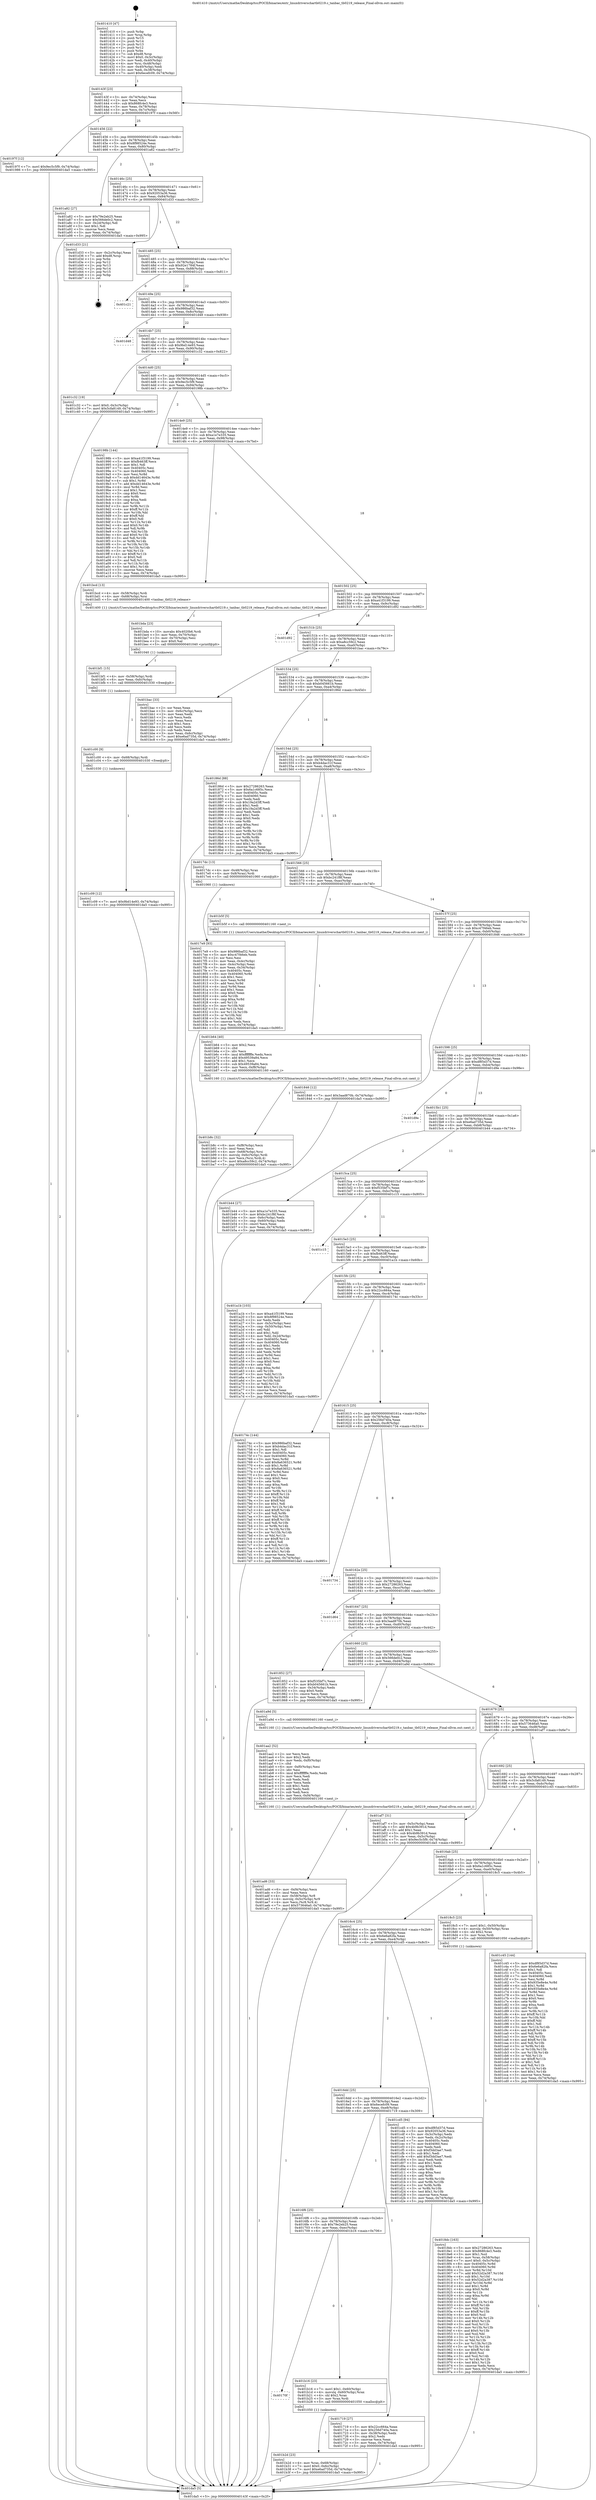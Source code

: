 digraph "0x401410" {
  label = "0x401410 (/mnt/c/Users/mathe/Desktop/tcc/POCII/binaries/extr_linuxdriverschartb0219.c_tanbac_tb0219_release_Final-ollvm.out::main(0))"
  labelloc = "t"
  node[shape=record]

  Entry [label="",width=0.3,height=0.3,shape=circle,fillcolor=black,style=filled]
  "0x40143f" [label="{
     0x40143f [23]\l
     | [instrs]\l
     &nbsp;&nbsp;0x40143f \<+3\>: mov -0x74(%rbp),%eax\l
     &nbsp;&nbsp;0x401442 \<+2\>: mov %eax,%ecx\l
     &nbsp;&nbsp;0x401444 \<+6\>: sub $0x868fc4e3,%ecx\l
     &nbsp;&nbsp;0x40144a \<+3\>: mov %eax,-0x78(%rbp)\l
     &nbsp;&nbsp;0x40144d \<+3\>: mov %ecx,-0x7c(%rbp)\l
     &nbsp;&nbsp;0x401450 \<+6\>: je 000000000040197f \<main+0x56f\>\l
  }"]
  "0x40197f" [label="{
     0x40197f [12]\l
     | [instrs]\l
     &nbsp;&nbsp;0x40197f \<+7\>: movl $0x9ec5c5f9,-0x74(%rbp)\l
     &nbsp;&nbsp;0x401986 \<+5\>: jmp 0000000000401da5 \<main+0x995\>\l
  }"]
  "0x401456" [label="{
     0x401456 [22]\l
     | [instrs]\l
     &nbsp;&nbsp;0x401456 \<+5\>: jmp 000000000040145b \<main+0x4b\>\l
     &nbsp;&nbsp;0x40145b \<+3\>: mov -0x78(%rbp),%eax\l
     &nbsp;&nbsp;0x40145e \<+5\>: sub $0x8f98524e,%eax\l
     &nbsp;&nbsp;0x401463 \<+3\>: mov %eax,-0x80(%rbp)\l
     &nbsp;&nbsp;0x401466 \<+6\>: je 0000000000401a82 \<main+0x672\>\l
  }"]
  Exit [label="",width=0.3,height=0.3,shape=circle,fillcolor=black,style=filled,peripheries=2]
  "0x401a82" [label="{
     0x401a82 [27]\l
     | [instrs]\l
     &nbsp;&nbsp;0x401a82 \<+5\>: mov $0x79e2eb25,%eax\l
     &nbsp;&nbsp;0x401a87 \<+5\>: mov $0x566de0c2,%ecx\l
     &nbsp;&nbsp;0x401a8c \<+3\>: mov -0x2d(%rbp),%dl\l
     &nbsp;&nbsp;0x401a8f \<+3\>: test $0x1,%dl\l
     &nbsp;&nbsp;0x401a92 \<+3\>: cmovne %ecx,%eax\l
     &nbsp;&nbsp;0x401a95 \<+3\>: mov %eax,-0x74(%rbp)\l
     &nbsp;&nbsp;0x401a98 \<+5\>: jmp 0000000000401da5 \<main+0x995\>\l
  }"]
  "0x40146c" [label="{
     0x40146c [25]\l
     | [instrs]\l
     &nbsp;&nbsp;0x40146c \<+5\>: jmp 0000000000401471 \<main+0x61\>\l
     &nbsp;&nbsp;0x401471 \<+3\>: mov -0x78(%rbp),%eax\l
     &nbsp;&nbsp;0x401474 \<+5\>: sub $0x92053a36,%eax\l
     &nbsp;&nbsp;0x401479 \<+6\>: mov %eax,-0x84(%rbp)\l
     &nbsp;&nbsp;0x40147f \<+6\>: je 0000000000401d33 \<main+0x923\>\l
  }"]
  "0x401c09" [label="{
     0x401c09 [12]\l
     | [instrs]\l
     &nbsp;&nbsp;0x401c09 \<+7\>: movl $0x9bd14e93,-0x74(%rbp)\l
     &nbsp;&nbsp;0x401c10 \<+5\>: jmp 0000000000401da5 \<main+0x995\>\l
  }"]
  "0x401d33" [label="{
     0x401d33 [21]\l
     | [instrs]\l
     &nbsp;&nbsp;0x401d33 \<+3\>: mov -0x2c(%rbp),%eax\l
     &nbsp;&nbsp;0x401d36 \<+7\>: add $0xd8,%rsp\l
     &nbsp;&nbsp;0x401d3d \<+1\>: pop %rbx\l
     &nbsp;&nbsp;0x401d3e \<+2\>: pop %r12\l
     &nbsp;&nbsp;0x401d40 \<+2\>: pop %r13\l
     &nbsp;&nbsp;0x401d42 \<+2\>: pop %r14\l
     &nbsp;&nbsp;0x401d44 \<+2\>: pop %r15\l
     &nbsp;&nbsp;0x401d46 \<+1\>: pop %rbp\l
     &nbsp;&nbsp;0x401d47 \<+1\>: ret\l
  }"]
  "0x401485" [label="{
     0x401485 [25]\l
     | [instrs]\l
     &nbsp;&nbsp;0x401485 \<+5\>: jmp 000000000040148a \<main+0x7a\>\l
     &nbsp;&nbsp;0x40148a \<+3\>: mov -0x78(%rbp),%eax\l
     &nbsp;&nbsp;0x40148d \<+5\>: sub $0x92e1784f,%eax\l
     &nbsp;&nbsp;0x401492 \<+6\>: mov %eax,-0x88(%rbp)\l
     &nbsp;&nbsp;0x401498 \<+6\>: je 0000000000401c21 \<main+0x811\>\l
  }"]
  "0x401c00" [label="{
     0x401c00 [9]\l
     | [instrs]\l
     &nbsp;&nbsp;0x401c00 \<+4\>: mov -0x68(%rbp),%rdi\l
     &nbsp;&nbsp;0x401c04 \<+5\>: call 0000000000401030 \<free@plt\>\l
     | [calls]\l
     &nbsp;&nbsp;0x401030 \{1\} (unknown)\l
  }"]
  "0x401c21" [label="{
     0x401c21\l
  }", style=dashed]
  "0x40149e" [label="{
     0x40149e [25]\l
     | [instrs]\l
     &nbsp;&nbsp;0x40149e \<+5\>: jmp 00000000004014a3 \<main+0x93\>\l
     &nbsp;&nbsp;0x4014a3 \<+3\>: mov -0x78(%rbp),%eax\l
     &nbsp;&nbsp;0x4014a6 \<+5\>: sub $0x986baf32,%eax\l
     &nbsp;&nbsp;0x4014ab \<+6\>: mov %eax,-0x8c(%rbp)\l
     &nbsp;&nbsp;0x4014b1 \<+6\>: je 0000000000401d48 \<main+0x938\>\l
  }"]
  "0x401bf1" [label="{
     0x401bf1 [15]\l
     | [instrs]\l
     &nbsp;&nbsp;0x401bf1 \<+4\>: mov -0x58(%rbp),%rdi\l
     &nbsp;&nbsp;0x401bf5 \<+6\>: mov %eax,-0xfc(%rbp)\l
     &nbsp;&nbsp;0x401bfb \<+5\>: call 0000000000401030 \<free@plt\>\l
     | [calls]\l
     &nbsp;&nbsp;0x401030 \{1\} (unknown)\l
  }"]
  "0x401d48" [label="{
     0x401d48\l
  }", style=dashed]
  "0x4014b7" [label="{
     0x4014b7 [25]\l
     | [instrs]\l
     &nbsp;&nbsp;0x4014b7 \<+5\>: jmp 00000000004014bc \<main+0xac\>\l
     &nbsp;&nbsp;0x4014bc \<+3\>: mov -0x78(%rbp),%eax\l
     &nbsp;&nbsp;0x4014bf \<+5\>: sub $0x9bd14e93,%eax\l
     &nbsp;&nbsp;0x4014c4 \<+6\>: mov %eax,-0x90(%rbp)\l
     &nbsp;&nbsp;0x4014ca \<+6\>: je 0000000000401c32 \<main+0x822\>\l
  }"]
  "0x401bda" [label="{
     0x401bda [23]\l
     | [instrs]\l
     &nbsp;&nbsp;0x401bda \<+10\>: movabs $0x4020b6,%rdi\l
     &nbsp;&nbsp;0x401be4 \<+3\>: mov %eax,-0x70(%rbp)\l
     &nbsp;&nbsp;0x401be7 \<+3\>: mov -0x70(%rbp),%esi\l
     &nbsp;&nbsp;0x401bea \<+2\>: mov $0x0,%al\l
     &nbsp;&nbsp;0x401bec \<+5\>: call 0000000000401040 \<printf@plt\>\l
     | [calls]\l
     &nbsp;&nbsp;0x401040 \{1\} (unknown)\l
  }"]
  "0x401c32" [label="{
     0x401c32 [19]\l
     | [instrs]\l
     &nbsp;&nbsp;0x401c32 \<+7\>: movl $0x0,-0x3c(%rbp)\l
     &nbsp;&nbsp;0x401c39 \<+7\>: movl $0x5cfa8149,-0x74(%rbp)\l
     &nbsp;&nbsp;0x401c40 \<+5\>: jmp 0000000000401da5 \<main+0x995\>\l
  }"]
  "0x4014d0" [label="{
     0x4014d0 [25]\l
     | [instrs]\l
     &nbsp;&nbsp;0x4014d0 \<+5\>: jmp 00000000004014d5 \<main+0xc5\>\l
     &nbsp;&nbsp;0x4014d5 \<+3\>: mov -0x78(%rbp),%eax\l
     &nbsp;&nbsp;0x4014d8 \<+5\>: sub $0x9ec5c5f9,%eax\l
     &nbsp;&nbsp;0x4014dd \<+6\>: mov %eax,-0x94(%rbp)\l
     &nbsp;&nbsp;0x4014e3 \<+6\>: je 000000000040198b \<main+0x57b\>\l
  }"]
  "0x401b8c" [label="{
     0x401b8c [32]\l
     | [instrs]\l
     &nbsp;&nbsp;0x401b8c \<+6\>: mov -0xf8(%rbp),%ecx\l
     &nbsp;&nbsp;0x401b92 \<+3\>: imul %eax,%ecx\l
     &nbsp;&nbsp;0x401b95 \<+4\>: mov -0x68(%rbp),%rsi\l
     &nbsp;&nbsp;0x401b99 \<+4\>: movslq -0x6c(%rbp),%rdi\l
     &nbsp;&nbsp;0x401b9d \<+3\>: mov %ecx,(%rsi,%rdi,4)\l
     &nbsp;&nbsp;0x401ba0 \<+7\>: movl $0xa8cc59c2,-0x74(%rbp)\l
     &nbsp;&nbsp;0x401ba7 \<+5\>: jmp 0000000000401da5 \<main+0x995\>\l
  }"]
  "0x40198b" [label="{
     0x40198b [144]\l
     | [instrs]\l
     &nbsp;&nbsp;0x40198b \<+5\>: mov $0xa41f3199,%eax\l
     &nbsp;&nbsp;0x401990 \<+5\>: mov $0xfb463ff,%ecx\l
     &nbsp;&nbsp;0x401995 \<+2\>: mov $0x1,%dl\l
     &nbsp;&nbsp;0x401997 \<+7\>: mov 0x40405c,%esi\l
     &nbsp;&nbsp;0x40199e \<+7\>: mov 0x404060,%edi\l
     &nbsp;&nbsp;0x4019a5 \<+3\>: mov %esi,%r8d\l
     &nbsp;&nbsp;0x4019a8 \<+7\>: sub $0xdd14643e,%r8d\l
     &nbsp;&nbsp;0x4019af \<+4\>: sub $0x1,%r8d\l
     &nbsp;&nbsp;0x4019b3 \<+7\>: add $0xdd14643e,%r8d\l
     &nbsp;&nbsp;0x4019ba \<+4\>: imul %r8d,%esi\l
     &nbsp;&nbsp;0x4019be \<+3\>: and $0x1,%esi\l
     &nbsp;&nbsp;0x4019c1 \<+3\>: cmp $0x0,%esi\l
     &nbsp;&nbsp;0x4019c4 \<+4\>: sete %r9b\l
     &nbsp;&nbsp;0x4019c8 \<+3\>: cmp $0xa,%edi\l
     &nbsp;&nbsp;0x4019cb \<+4\>: setl %r10b\l
     &nbsp;&nbsp;0x4019cf \<+3\>: mov %r9b,%r11b\l
     &nbsp;&nbsp;0x4019d2 \<+4\>: xor $0xff,%r11b\l
     &nbsp;&nbsp;0x4019d6 \<+3\>: mov %r10b,%bl\l
     &nbsp;&nbsp;0x4019d9 \<+3\>: xor $0xff,%bl\l
     &nbsp;&nbsp;0x4019dc \<+3\>: xor $0x0,%dl\l
     &nbsp;&nbsp;0x4019df \<+3\>: mov %r11b,%r14b\l
     &nbsp;&nbsp;0x4019e2 \<+4\>: and $0x0,%r14b\l
     &nbsp;&nbsp;0x4019e6 \<+3\>: and %dl,%r9b\l
     &nbsp;&nbsp;0x4019e9 \<+3\>: mov %bl,%r15b\l
     &nbsp;&nbsp;0x4019ec \<+4\>: and $0x0,%r15b\l
     &nbsp;&nbsp;0x4019f0 \<+3\>: and %dl,%r10b\l
     &nbsp;&nbsp;0x4019f3 \<+3\>: or %r9b,%r14b\l
     &nbsp;&nbsp;0x4019f6 \<+3\>: or %r10b,%r15b\l
     &nbsp;&nbsp;0x4019f9 \<+3\>: xor %r15b,%r14b\l
     &nbsp;&nbsp;0x4019fc \<+3\>: or %bl,%r11b\l
     &nbsp;&nbsp;0x4019ff \<+4\>: xor $0xff,%r11b\l
     &nbsp;&nbsp;0x401a03 \<+3\>: or $0x0,%dl\l
     &nbsp;&nbsp;0x401a06 \<+3\>: and %dl,%r11b\l
     &nbsp;&nbsp;0x401a09 \<+3\>: or %r11b,%r14b\l
     &nbsp;&nbsp;0x401a0c \<+4\>: test $0x1,%r14b\l
     &nbsp;&nbsp;0x401a10 \<+3\>: cmovne %ecx,%eax\l
     &nbsp;&nbsp;0x401a13 \<+3\>: mov %eax,-0x74(%rbp)\l
     &nbsp;&nbsp;0x401a16 \<+5\>: jmp 0000000000401da5 \<main+0x995\>\l
  }"]
  "0x4014e9" [label="{
     0x4014e9 [25]\l
     | [instrs]\l
     &nbsp;&nbsp;0x4014e9 \<+5\>: jmp 00000000004014ee \<main+0xde\>\l
     &nbsp;&nbsp;0x4014ee \<+3\>: mov -0x78(%rbp),%eax\l
     &nbsp;&nbsp;0x4014f1 \<+5\>: sub $0xa1e7e335,%eax\l
     &nbsp;&nbsp;0x4014f6 \<+6\>: mov %eax,-0x98(%rbp)\l
     &nbsp;&nbsp;0x4014fc \<+6\>: je 0000000000401bcd \<main+0x7bd\>\l
  }"]
  "0x401b64" [label="{
     0x401b64 [40]\l
     | [instrs]\l
     &nbsp;&nbsp;0x401b64 \<+5\>: mov $0x2,%ecx\l
     &nbsp;&nbsp;0x401b69 \<+1\>: cltd\l
     &nbsp;&nbsp;0x401b6a \<+2\>: idiv %ecx\l
     &nbsp;&nbsp;0x401b6c \<+6\>: imul $0xfffffffe,%edx,%ecx\l
     &nbsp;&nbsp;0x401b72 \<+6\>: add $0x49539a84,%ecx\l
     &nbsp;&nbsp;0x401b78 \<+3\>: add $0x1,%ecx\l
     &nbsp;&nbsp;0x401b7b \<+6\>: sub $0x49539a84,%ecx\l
     &nbsp;&nbsp;0x401b81 \<+6\>: mov %ecx,-0xf8(%rbp)\l
     &nbsp;&nbsp;0x401b87 \<+5\>: call 0000000000401160 \<next_i\>\l
     | [calls]\l
     &nbsp;&nbsp;0x401160 \{1\} (/mnt/c/Users/mathe/Desktop/tcc/POCII/binaries/extr_linuxdriverschartb0219.c_tanbac_tb0219_release_Final-ollvm.out::next_i)\l
  }"]
  "0x401bcd" [label="{
     0x401bcd [13]\l
     | [instrs]\l
     &nbsp;&nbsp;0x401bcd \<+4\>: mov -0x58(%rbp),%rdi\l
     &nbsp;&nbsp;0x401bd1 \<+4\>: mov -0x68(%rbp),%rsi\l
     &nbsp;&nbsp;0x401bd5 \<+5\>: call 0000000000401400 \<tanbac_tb0219_release\>\l
     | [calls]\l
     &nbsp;&nbsp;0x401400 \{1\} (/mnt/c/Users/mathe/Desktop/tcc/POCII/binaries/extr_linuxdriverschartb0219.c_tanbac_tb0219_release_Final-ollvm.out::tanbac_tb0219_release)\l
  }"]
  "0x401502" [label="{
     0x401502 [25]\l
     | [instrs]\l
     &nbsp;&nbsp;0x401502 \<+5\>: jmp 0000000000401507 \<main+0xf7\>\l
     &nbsp;&nbsp;0x401507 \<+3\>: mov -0x78(%rbp),%eax\l
     &nbsp;&nbsp;0x40150a \<+5\>: sub $0xa41f3199,%eax\l
     &nbsp;&nbsp;0x40150f \<+6\>: mov %eax,-0x9c(%rbp)\l
     &nbsp;&nbsp;0x401515 \<+6\>: je 0000000000401d92 \<main+0x982\>\l
  }"]
  "0x401b2d" [label="{
     0x401b2d [23]\l
     | [instrs]\l
     &nbsp;&nbsp;0x401b2d \<+4\>: mov %rax,-0x68(%rbp)\l
     &nbsp;&nbsp;0x401b31 \<+7\>: movl $0x0,-0x6c(%rbp)\l
     &nbsp;&nbsp;0x401b38 \<+7\>: movl $0xe6ad735d,-0x74(%rbp)\l
     &nbsp;&nbsp;0x401b3f \<+5\>: jmp 0000000000401da5 \<main+0x995\>\l
  }"]
  "0x401d92" [label="{
     0x401d92\l
  }", style=dashed]
  "0x40151b" [label="{
     0x40151b [25]\l
     | [instrs]\l
     &nbsp;&nbsp;0x40151b \<+5\>: jmp 0000000000401520 \<main+0x110\>\l
     &nbsp;&nbsp;0x401520 \<+3\>: mov -0x78(%rbp),%eax\l
     &nbsp;&nbsp;0x401523 \<+5\>: sub $0xa8cc59c2,%eax\l
     &nbsp;&nbsp;0x401528 \<+6\>: mov %eax,-0xa0(%rbp)\l
     &nbsp;&nbsp;0x40152e \<+6\>: je 0000000000401bac \<main+0x79c\>\l
  }"]
  "0x40170f" [label="{
     0x40170f\l
  }", style=dashed]
  "0x401bac" [label="{
     0x401bac [33]\l
     | [instrs]\l
     &nbsp;&nbsp;0x401bac \<+2\>: xor %eax,%eax\l
     &nbsp;&nbsp;0x401bae \<+3\>: mov -0x6c(%rbp),%ecx\l
     &nbsp;&nbsp;0x401bb1 \<+2\>: mov %eax,%edx\l
     &nbsp;&nbsp;0x401bb3 \<+2\>: sub %ecx,%edx\l
     &nbsp;&nbsp;0x401bb5 \<+2\>: mov %eax,%ecx\l
     &nbsp;&nbsp;0x401bb7 \<+3\>: sub $0x1,%ecx\l
     &nbsp;&nbsp;0x401bba \<+2\>: add %ecx,%edx\l
     &nbsp;&nbsp;0x401bbc \<+2\>: sub %edx,%eax\l
     &nbsp;&nbsp;0x401bbe \<+3\>: mov %eax,-0x6c(%rbp)\l
     &nbsp;&nbsp;0x401bc1 \<+7\>: movl $0xe6ad735d,-0x74(%rbp)\l
     &nbsp;&nbsp;0x401bc8 \<+5\>: jmp 0000000000401da5 \<main+0x995\>\l
  }"]
  "0x401534" [label="{
     0x401534 [25]\l
     | [instrs]\l
     &nbsp;&nbsp;0x401534 \<+5\>: jmp 0000000000401539 \<main+0x129\>\l
     &nbsp;&nbsp;0x401539 \<+3\>: mov -0x78(%rbp),%eax\l
     &nbsp;&nbsp;0x40153c \<+5\>: sub $0xb045661b,%eax\l
     &nbsp;&nbsp;0x401541 \<+6\>: mov %eax,-0xa4(%rbp)\l
     &nbsp;&nbsp;0x401547 \<+6\>: je 000000000040186d \<main+0x45d\>\l
  }"]
  "0x401b16" [label="{
     0x401b16 [23]\l
     | [instrs]\l
     &nbsp;&nbsp;0x401b16 \<+7\>: movl $0x1,-0x60(%rbp)\l
     &nbsp;&nbsp;0x401b1d \<+4\>: movslq -0x60(%rbp),%rax\l
     &nbsp;&nbsp;0x401b21 \<+4\>: shl $0x2,%rax\l
     &nbsp;&nbsp;0x401b25 \<+3\>: mov %rax,%rdi\l
     &nbsp;&nbsp;0x401b28 \<+5\>: call 0000000000401050 \<malloc@plt\>\l
     | [calls]\l
     &nbsp;&nbsp;0x401050 \{1\} (unknown)\l
  }"]
  "0x40186d" [label="{
     0x40186d [88]\l
     | [instrs]\l
     &nbsp;&nbsp;0x40186d \<+5\>: mov $0x27286263,%eax\l
     &nbsp;&nbsp;0x401872 \<+5\>: mov $0x6a1c685c,%ecx\l
     &nbsp;&nbsp;0x401877 \<+7\>: mov 0x40405c,%edx\l
     &nbsp;&nbsp;0x40187e \<+7\>: mov 0x404060,%esi\l
     &nbsp;&nbsp;0x401885 \<+2\>: mov %edx,%edi\l
     &nbsp;&nbsp;0x401887 \<+6\>: sub $0x19a2d3ff,%edi\l
     &nbsp;&nbsp;0x40188d \<+3\>: sub $0x1,%edi\l
     &nbsp;&nbsp;0x401890 \<+6\>: add $0x19a2d3ff,%edi\l
     &nbsp;&nbsp;0x401896 \<+3\>: imul %edi,%edx\l
     &nbsp;&nbsp;0x401899 \<+3\>: and $0x1,%edx\l
     &nbsp;&nbsp;0x40189c \<+3\>: cmp $0x0,%edx\l
     &nbsp;&nbsp;0x40189f \<+4\>: sete %r8b\l
     &nbsp;&nbsp;0x4018a3 \<+3\>: cmp $0xa,%esi\l
     &nbsp;&nbsp;0x4018a6 \<+4\>: setl %r9b\l
     &nbsp;&nbsp;0x4018aa \<+3\>: mov %r8b,%r10b\l
     &nbsp;&nbsp;0x4018ad \<+3\>: and %r9b,%r10b\l
     &nbsp;&nbsp;0x4018b0 \<+3\>: xor %r9b,%r8b\l
     &nbsp;&nbsp;0x4018b3 \<+3\>: or %r8b,%r10b\l
     &nbsp;&nbsp;0x4018b6 \<+4\>: test $0x1,%r10b\l
     &nbsp;&nbsp;0x4018ba \<+3\>: cmovne %ecx,%eax\l
     &nbsp;&nbsp;0x4018bd \<+3\>: mov %eax,-0x74(%rbp)\l
     &nbsp;&nbsp;0x4018c0 \<+5\>: jmp 0000000000401da5 \<main+0x995\>\l
  }"]
  "0x40154d" [label="{
     0x40154d [25]\l
     | [instrs]\l
     &nbsp;&nbsp;0x40154d \<+5\>: jmp 0000000000401552 \<main+0x142\>\l
     &nbsp;&nbsp;0x401552 \<+3\>: mov -0x78(%rbp),%eax\l
     &nbsp;&nbsp;0x401555 \<+5\>: sub $0xb4dac31f,%eax\l
     &nbsp;&nbsp;0x40155a \<+6\>: mov %eax,-0xa8(%rbp)\l
     &nbsp;&nbsp;0x401560 \<+6\>: je 00000000004017dc \<main+0x3cc\>\l
  }"]
  "0x401ad6" [label="{
     0x401ad6 [33]\l
     | [instrs]\l
     &nbsp;&nbsp;0x401ad6 \<+6\>: mov -0xf4(%rbp),%ecx\l
     &nbsp;&nbsp;0x401adc \<+3\>: imul %eax,%ecx\l
     &nbsp;&nbsp;0x401adf \<+4\>: mov -0x58(%rbp),%r8\l
     &nbsp;&nbsp;0x401ae3 \<+4\>: movslq -0x5c(%rbp),%r9\l
     &nbsp;&nbsp;0x401ae7 \<+4\>: mov %ecx,(%r8,%r9,4)\l
     &nbsp;&nbsp;0x401aeb \<+7\>: movl $0x573646a0,-0x74(%rbp)\l
     &nbsp;&nbsp;0x401af2 \<+5\>: jmp 0000000000401da5 \<main+0x995\>\l
  }"]
  "0x4017dc" [label="{
     0x4017dc [13]\l
     | [instrs]\l
     &nbsp;&nbsp;0x4017dc \<+4\>: mov -0x48(%rbp),%rax\l
     &nbsp;&nbsp;0x4017e0 \<+4\>: mov 0x8(%rax),%rdi\l
     &nbsp;&nbsp;0x4017e4 \<+5\>: call 0000000000401060 \<atoi@plt\>\l
     | [calls]\l
     &nbsp;&nbsp;0x401060 \{1\} (unknown)\l
  }"]
  "0x401566" [label="{
     0x401566 [25]\l
     | [instrs]\l
     &nbsp;&nbsp;0x401566 \<+5\>: jmp 000000000040156b \<main+0x15b\>\l
     &nbsp;&nbsp;0x40156b \<+3\>: mov -0x78(%rbp),%eax\l
     &nbsp;&nbsp;0x40156e \<+5\>: sub $0xbc241f8f,%eax\l
     &nbsp;&nbsp;0x401573 \<+6\>: mov %eax,-0xac(%rbp)\l
     &nbsp;&nbsp;0x401579 \<+6\>: je 0000000000401b5f \<main+0x74f\>\l
  }"]
  "0x401aa2" [label="{
     0x401aa2 [52]\l
     | [instrs]\l
     &nbsp;&nbsp;0x401aa2 \<+2\>: xor %ecx,%ecx\l
     &nbsp;&nbsp;0x401aa4 \<+5\>: mov $0x2,%edx\l
     &nbsp;&nbsp;0x401aa9 \<+6\>: mov %edx,-0xf0(%rbp)\l
     &nbsp;&nbsp;0x401aaf \<+1\>: cltd\l
     &nbsp;&nbsp;0x401ab0 \<+6\>: mov -0xf0(%rbp),%esi\l
     &nbsp;&nbsp;0x401ab6 \<+2\>: idiv %esi\l
     &nbsp;&nbsp;0x401ab8 \<+6\>: imul $0xfffffffe,%edx,%edx\l
     &nbsp;&nbsp;0x401abe \<+2\>: mov %ecx,%edi\l
     &nbsp;&nbsp;0x401ac0 \<+2\>: sub %edx,%edi\l
     &nbsp;&nbsp;0x401ac2 \<+2\>: mov %ecx,%edx\l
     &nbsp;&nbsp;0x401ac4 \<+3\>: sub $0x1,%edx\l
     &nbsp;&nbsp;0x401ac7 \<+2\>: add %edx,%edi\l
     &nbsp;&nbsp;0x401ac9 \<+2\>: sub %edi,%ecx\l
     &nbsp;&nbsp;0x401acb \<+6\>: mov %ecx,-0xf4(%rbp)\l
     &nbsp;&nbsp;0x401ad1 \<+5\>: call 0000000000401160 \<next_i\>\l
     | [calls]\l
     &nbsp;&nbsp;0x401160 \{1\} (/mnt/c/Users/mathe/Desktop/tcc/POCII/binaries/extr_linuxdriverschartb0219.c_tanbac_tb0219_release_Final-ollvm.out::next_i)\l
  }"]
  "0x401b5f" [label="{
     0x401b5f [5]\l
     | [instrs]\l
     &nbsp;&nbsp;0x401b5f \<+5\>: call 0000000000401160 \<next_i\>\l
     | [calls]\l
     &nbsp;&nbsp;0x401160 \{1\} (/mnt/c/Users/mathe/Desktop/tcc/POCII/binaries/extr_linuxdriverschartb0219.c_tanbac_tb0219_release_Final-ollvm.out::next_i)\l
  }"]
  "0x40157f" [label="{
     0x40157f [25]\l
     | [instrs]\l
     &nbsp;&nbsp;0x40157f \<+5\>: jmp 0000000000401584 \<main+0x174\>\l
     &nbsp;&nbsp;0x401584 \<+3\>: mov -0x78(%rbp),%eax\l
     &nbsp;&nbsp;0x401587 \<+5\>: sub $0xc47f46eb,%eax\l
     &nbsp;&nbsp;0x40158c \<+6\>: mov %eax,-0xb0(%rbp)\l
     &nbsp;&nbsp;0x401592 \<+6\>: je 0000000000401846 \<main+0x436\>\l
  }"]
  "0x4018dc" [label="{
     0x4018dc [163]\l
     | [instrs]\l
     &nbsp;&nbsp;0x4018dc \<+5\>: mov $0x27286263,%ecx\l
     &nbsp;&nbsp;0x4018e1 \<+5\>: mov $0x868fc4e3,%edx\l
     &nbsp;&nbsp;0x4018e6 \<+3\>: mov $0x1,%sil\l
     &nbsp;&nbsp;0x4018e9 \<+4\>: mov %rax,-0x58(%rbp)\l
     &nbsp;&nbsp;0x4018ed \<+7\>: movl $0x0,-0x5c(%rbp)\l
     &nbsp;&nbsp;0x4018f4 \<+8\>: mov 0x40405c,%r8d\l
     &nbsp;&nbsp;0x4018fc \<+8\>: mov 0x404060,%r9d\l
     &nbsp;&nbsp;0x401904 \<+3\>: mov %r8d,%r10d\l
     &nbsp;&nbsp;0x401907 \<+7\>: add $0x52d2a387,%r10d\l
     &nbsp;&nbsp;0x40190e \<+4\>: sub $0x1,%r10d\l
     &nbsp;&nbsp;0x401912 \<+7\>: sub $0x52d2a387,%r10d\l
     &nbsp;&nbsp;0x401919 \<+4\>: imul %r10d,%r8d\l
     &nbsp;&nbsp;0x40191d \<+4\>: and $0x1,%r8d\l
     &nbsp;&nbsp;0x401921 \<+4\>: cmp $0x0,%r8d\l
     &nbsp;&nbsp;0x401925 \<+4\>: sete %r11b\l
     &nbsp;&nbsp;0x401929 \<+4\>: cmp $0xa,%r9d\l
     &nbsp;&nbsp;0x40192d \<+3\>: setl %bl\l
     &nbsp;&nbsp;0x401930 \<+3\>: mov %r11b,%r14b\l
     &nbsp;&nbsp;0x401933 \<+4\>: xor $0xff,%r14b\l
     &nbsp;&nbsp;0x401937 \<+3\>: mov %bl,%r15b\l
     &nbsp;&nbsp;0x40193a \<+4\>: xor $0xff,%r15b\l
     &nbsp;&nbsp;0x40193e \<+4\>: xor $0x0,%sil\l
     &nbsp;&nbsp;0x401942 \<+3\>: mov %r14b,%r12b\l
     &nbsp;&nbsp;0x401945 \<+4\>: and $0x0,%r12b\l
     &nbsp;&nbsp;0x401949 \<+3\>: and %sil,%r11b\l
     &nbsp;&nbsp;0x40194c \<+3\>: mov %r15b,%r13b\l
     &nbsp;&nbsp;0x40194f \<+4\>: and $0x0,%r13b\l
     &nbsp;&nbsp;0x401953 \<+3\>: and %sil,%bl\l
     &nbsp;&nbsp;0x401956 \<+3\>: or %r11b,%r12b\l
     &nbsp;&nbsp;0x401959 \<+3\>: or %bl,%r13b\l
     &nbsp;&nbsp;0x40195c \<+3\>: xor %r13b,%r12b\l
     &nbsp;&nbsp;0x40195f \<+3\>: or %r15b,%r14b\l
     &nbsp;&nbsp;0x401962 \<+4\>: xor $0xff,%r14b\l
     &nbsp;&nbsp;0x401966 \<+4\>: or $0x0,%sil\l
     &nbsp;&nbsp;0x40196a \<+3\>: and %sil,%r14b\l
     &nbsp;&nbsp;0x40196d \<+3\>: or %r14b,%r12b\l
     &nbsp;&nbsp;0x401970 \<+4\>: test $0x1,%r12b\l
     &nbsp;&nbsp;0x401974 \<+3\>: cmovne %edx,%ecx\l
     &nbsp;&nbsp;0x401977 \<+3\>: mov %ecx,-0x74(%rbp)\l
     &nbsp;&nbsp;0x40197a \<+5\>: jmp 0000000000401da5 \<main+0x995\>\l
  }"]
  "0x401846" [label="{
     0x401846 [12]\l
     | [instrs]\l
     &nbsp;&nbsp;0x401846 \<+7\>: movl $0x3aad870b,-0x74(%rbp)\l
     &nbsp;&nbsp;0x40184d \<+5\>: jmp 0000000000401da5 \<main+0x995\>\l
  }"]
  "0x401598" [label="{
     0x401598 [25]\l
     | [instrs]\l
     &nbsp;&nbsp;0x401598 \<+5\>: jmp 000000000040159d \<main+0x18d\>\l
     &nbsp;&nbsp;0x40159d \<+3\>: mov -0x78(%rbp),%eax\l
     &nbsp;&nbsp;0x4015a0 \<+5\>: sub $0xdf85d37d,%eax\l
     &nbsp;&nbsp;0x4015a5 \<+6\>: mov %eax,-0xb4(%rbp)\l
     &nbsp;&nbsp;0x4015ab \<+6\>: je 0000000000401d9e \<main+0x98e\>\l
  }"]
  "0x4017e9" [label="{
     0x4017e9 [93]\l
     | [instrs]\l
     &nbsp;&nbsp;0x4017e9 \<+5\>: mov $0x986baf32,%ecx\l
     &nbsp;&nbsp;0x4017ee \<+5\>: mov $0xc47f46eb,%edx\l
     &nbsp;&nbsp;0x4017f3 \<+2\>: xor %esi,%esi\l
     &nbsp;&nbsp;0x4017f5 \<+3\>: mov %eax,-0x4c(%rbp)\l
     &nbsp;&nbsp;0x4017f8 \<+3\>: mov -0x4c(%rbp),%eax\l
     &nbsp;&nbsp;0x4017fb \<+3\>: mov %eax,-0x34(%rbp)\l
     &nbsp;&nbsp;0x4017fe \<+7\>: mov 0x40405c,%eax\l
     &nbsp;&nbsp;0x401805 \<+8\>: mov 0x404060,%r8d\l
     &nbsp;&nbsp;0x40180d \<+3\>: sub $0x1,%esi\l
     &nbsp;&nbsp;0x401810 \<+3\>: mov %eax,%r9d\l
     &nbsp;&nbsp;0x401813 \<+3\>: add %esi,%r9d\l
     &nbsp;&nbsp;0x401816 \<+4\>: imul %r9d,%eax\l
     &nbsp;&nbsp;0x40181a \<+3\>: and $0x1,%eax\l
     &nbsp;&nbsp;0x40181d \<+3\>: cmp $0x0,%eax\l
     &nbsp;&nbsp;0x401820 \<+4\>: sete %r10b\l
     &nbsp;&nbsp;0x401824 \<+4\>: cmp $0xa,%r8d\l
     &nbsp;&nbsp;0x401828 \<+4\>: setl %r11b\l
     &nbsp;&nbsp;0x40182c \<+3\>: mov %r10b,%bl\l
     &nbsp;&nbsp;0x40182f \<+3\>: and %r11b,%bl\l
     &nbsp;&nbsp;0x401832 \<+3\>: xor %r11b,%r10b\l
     &nbsp;&nbsp;0x401835 \<+3\>: or %r10b,%bl\l
     &nbsp;&nbsp;0x401838 \<+3\>: test $0x1,%bl\l
     &nbsp;&nbsp;0x40183b \<+3\>: cmovne %edx,%ecx\l
     &nbsp;&nbsp;0x40183e \<+3\>: mov %ecx,-0x74(%rbp)\l
     &nbsp;&nbsp;0x401841 \<+5\>: jmp 0000000000401da5 \<main+0x995\>\l
  }"]
  "0x401d9e" [label="{
     0x401d9e\l
  }", style=dashed]
  "0x4015b1" [label="{
     0x4015b1 [25]\l
     | [instrs]\l
     &nbsp;&nbsp;0x4015b1 \<+5\>: jmp 00000000004015b6 \<main+0x1a6\>\l
     &nbsp;&nbsp;0x4015b6 \<+3\>: mov -0x78(%rbp),%eax\l
     &nbsp;&nbsp;0x4015b9 \<+5\>: sub $0xe6ad735d,%eax\l
     &nbsp;&nbsp;0x4015be \<+6\>: mov %eax,-0xb8(%rbp)\l
     &nbsp;&nbsp;0x4015c4 \<+6\>: je 0000000000401b44 \<main+0x734\>\l
  }"]
  "0x401410" [label="{
     0x401410 [47]\l
     | [instrs]\l
     &nbsp;&nbsp;0x401410 \<+1\>: push %rbp\l
     &nbsp;&nbsp;0x401411 \<+3\>: mov %rsp,%rbp\l
     &nbsp;&nbsp;0x401414 \<+2\>: push %r15\l
     &nbsp;&nbsp;0x401416 \<+2\>: push %r14\l
     &nbsp;&nbsp;0x401418 \<+2\>: push %r13\l
     &nbsp;&nbsp;0x40141a \<+2\>: push %r12\l
     &nbsp;&nbsp;0x40141c \<+1\>: push %rbx\l
     &nbsp;&nbsp;0x40141d \<+7\>: sub $0xd8,%rsp\l
     &nbsp;&nbsp;0x401424 \<+7\>: movl $0x0,-0x3c(%rbp)\l
     &nbsp;&nbsp;0x40142b \<+3\>: mov %edi,-0x40(%rbp)\l
     &nbsp;&nbsp;0x40142e \<+4\>: mov %rsi,-0x48(%rbp)\l
     &nbsp;&nbsp;0x401432 \<+3\>: mov -0x40(%rbp),%edi\l
     &nbsp;&nbsp;0x401435 \<+3\>: mov %edi,-0x38(%rbp)\l
     &nbsp;&nbsp;0x401438 \<+7\>: movl $0x6ecefc09,-0x74(%rbp)\l
  }"]
  "0x401b44" [label="{
     0x401b44 [27]\l
     | [instrs]\l
     &nbsp;&nbsp;0x401b44 \<+5\>: mov $0xa1e7e335,%eax\l
     &nbsp;&nbsp;0x401b49 \<+5\>: mov $0xbc241f8f,%ecx\l
     &nbsp;&nbsp;0x401b4e \<+3\>: mov -0x6c(%rbp),%edx\l
     &nbsp;&nbsp;0x401b51 \<+3\>: cmp -0x60(%rbp),%edx\l
     &nbsp;&nbsp;0x401b54 \<+3\>: cmovl %ecx,%eax\l
     &nbsp;&nbsp;0x401b57 \<+3\>: mov %eax,-0x74(%rbp)\l
     &nbsp;&nbsp;0x401b5a \<+5\>: jmp 0000000000401da5 \<main+0x995\>\l
  }"]
  "0x4015ca" [label="{
     0x4015ca [25]\l
     | [instrs]\l
     &nbsp;&nbsp;0x4015ca \<+5\>: jmp 00000000004015cf \<main+0x1bf\>\l
     &nbsp;&nbsp;0x4015cf \<+3\>: mov -0x78(%rbp),%eax\l
     &nbsp;&nbsp;0x4015d2 \<+5\>: sub $0xf535bf7c,%eax\l
     &nbsp;&nbsp;0x4015d7 \<+6\>: mov %eax,-0xbc(%rbp)\l
     &nbsp;&nbsp;0x4015dd \<+6\>: je 0000000000401c15 \<main+0x805\>\l
  }"]
  "0x401da5" [label="{
     0x401da5 [5]\l
     | [instrs]\l
     &nbsp;&nbsp;0x401da5 \<+5\>: jmp 000000000040143f \<main+0x2f\>\l
  }"]
  "0x401c15" [label="{
     0x401c15\l
  }", style=dashed]
  "0x4015e3" [label="{
     0x4015e3 [25]\l
     | [instrs]\l
     &nbsp;&nbsp;0x4015e3 \<+5\>: jmp 00000000004015e8 \<main+0x1d8\>\l
     &nbsp;&nbsp;0x4015e8 \<+3\>: mov -0x78(%rbp),%eax\l
     &nbsp;&nbsp;0x4015eb \<+5\>: sub $0xfb463ff,%eax\l
     &nbsp;&nbsp;0x4015f0 \<+6\>: mov %eax,-0xc0(%rbp)\l
     &nbsp;&nbsp;0x4015f6 \<+6\>: je 0000000000401a1b \<main+0x60b\>\l
  }"]
  "0x4016f6" [label="{
     0x4016f6 [25]\l
     | [instrs]\l
     &nbsp;&nbsp;0x4016f6 \<+5\>: jmp 00000000004016fb \<main+0x2eb\>\l
     &nbsp;&nbsp;0x4016fb \<+3\>: mov -0x78(%rbp),%eax\l
     &nbsp;&nbsp;0x4016fe \<+5\>: sub $0x79e2eb25,%eax\l
     &nbsp;&nbsp;0x401703 \<+6\>: mov %eax,-0xec(%rbp)\l
     &nbsp;&nbsp;0x401709 \<+6\>: je 0000000000401b16 \<main+0x706\>\l
  }"]
  "0x401a1b" [label="{
     0x401a1b [103]\l
     | [instrs]\l
     &nbsp;&nbsp;0x401a1b \<+5\>: mov $0xa41f3199,%eax\l
     &nbsp;&nbsp;0x401a20 \<+5\>: mov $0x8f98524e,%ecx\l
     &nbsp;&nbsp;0x401a25 \<+2\>: xor %edx,%edx\l
     &nbsp;&nbsp;0x401a27 \<+3\>: mov -0x5c(%rbp),%esi\l
     &nbsp;&nbsp;0x401a2a \<+3\>: cmp -0x50(%rbp),%esi\l
     &nbsp;&nbsp;0x401a2d \<+4\>: setl %dil\l
     &nbsp;&nbsp;0x401a31 \<+4\>: and $0x1,%dil\l
     &nbsp;&nbsp;0x401a35 \<+4\>: mov %dil,-0x2d(%rbp)\l
     &nbsp;&nbsp;0x401a39 \<+7\>: mov 0x40405c,%esi\l
     &nbsp;&nbsp;0x401a40 \<+8\>: mov 0x404060,%r8d\l
     &nbsp;&nbsp;0x401a48 \<+3\>: sub $0x1,%edx\l
     &nbsp;&nbsp;0x401a4b \<+3\>: mov %esi,%r9d\l
     &nbsp;&nbsp;0x401a4e \<+3\>: add %edx,%r9d\l
     &nbsp;&nbsp;0x401a51 \<+4\>: imul %r9d,%esi\l
     &nbsp;&nbsp;0x401a55 \<+3\>: and $0x1,%esi\l
     &nbsp;&nbsp;0x401a58 \<+3\>: cmp $0x0,%esi\l
     &nbsp;&nbsp;0x401a5b \<+4\>: sete %dil\l
     &nbsp;&nbsp;0x401a5f \<+4\>: cmp $0xa,%r8d\l
     &nbsp;&nbsp;0x401a63 \<+4\>: setl %r10b\l
     &nbsp;&nbsp;0x401a67 \<+3\>: mov %dil,%r11b\l
     &nbsp;&nbsp;0x401a6a \<+3\>: and %r10b,%r11b\l
     &nbsp;&nbsp;0x401a6d \<+3\>: xor %r10b,%dil\l
     &nbsp;&nbsp;0x401a70 \<+3\>: or %dil,%r11b\l
     &nbsp;&nbsp;0x401a73 \<+4\>: test $0x1,%r11b\l
     &nbsp;&nbsp;0x401a77 \<+3\>: cmovne %ecx,%eax\l
     &nbsp;&nbsp;0x401a7a \<+3\>: mov %eax,-0x74(%rbp)\l
     &nbsp;&nbsp;0x401a7d \<+5\>: jmp 0000000000401da5 \<main+0x995\>\l
  }"]
  "0x4015fc" [label="{
     0x4015fc [25]\l
     | [instrs]\l
     &nbsp;&nbsp;0x4015fc \<+5\>: jmp 0000000000401601 \<main+0x1f1\>\l
     &nbsp;&nbsp;0x401601 \<+3\>: mov -0x78(%rbp),%eax\l
     &nbsp;&nbsp;0x401604 \<+5\>: sub $0x22cc664a,%eax\l
     &nbsp;&nbsp;0x401609 \<+6\>: mov %eax,-0xc4(%rbp)\l
     &nbsp;&nbsp;0x40160f \<+6\>: je 000000000040174c \<main+0x33c\>\l
  }"]
  "0x401719" [label="{
     0x401719 [27]\l
     | [instrs]\l
     &nbsp;&nbsp;0x401719 \<+5\>: mov $0x22cc664a,%eax\l
     &nbsp;&nbsp;0x40171e \<+5\>: mov $0x256d740a,%ecx\l
     &nbsp;&nbsp;0x401723 \<+3\>: mov -0x38(%rbp),%edx\l
     &nbsp;&nbsp;0x401726 \<+3\>: cmp $0x2,%edx\l
     &nbsp;&nbsp;0x401729 \<+3\>: cmovne %ecx,%eax\l
     &nbsp;&nbsp;0x40172c \<+3\>: mov %eax,-0x74(%rbp)\l
     &nbsp;&nbsp;0x40172f \<+5\>: jmp 0000000000401da5 \<main+0x995\>\l
  }"]
  "0x40174c" [label="{
     0x40174c [144]\l
     | [instrs]\l
     &nbsp;&nbsp;0x40174c \<+5\>: mov $0x986baf32,%eax\l
     &nbsp;&nbsp;0x401751 \<+5\>: mov $0xb4dac31f,%ecx\l
     &nbsp;&nbsp;0x401756 \<+2\>: mov $0x1,%dl\l
     &nbsp;&nbsp;0x401758 \<+7\>: mov 0x40405c,%esi\l
     &nbsp;&nbsp;0x40175f \<+7\>: mov 0x404060,%edi\l
     &nbsp;&nbsp;0x401766 \<+3\>: mov %esi,%r8d\l
     &nbsp;&nbsp;0x401769 \<+7\>: add $0x8a636521,%r8d\l
     &nbsp;&nbsp;0x401770 \<+4\>: sub $0x1,%r8d\l
     &nbsp;&nbsp;0x401774 \<+7\>: sub $0x8a636521,%r8d\l
     &nbsp;&nbsp;0x40177b \<+4\>: imul %r8d,%esi\l
     &nbsp;&nbsp;0x40177f \<+3\>: and $0x1,%esi\l
     &nbsp;&nbsp;0x401782 \<+3\>: cmp $0x0,%esi\l
     &nbsp;&nbsp;0x401785 \<+4\>: sete %r9b\l
     &nbsp;&nbsp;0x401789 \<+3\>: cmp $0xa,%edi\l
     &nbsp;&nbsp;0x40178c \<+4\>: setl %r10b\l
     &nbsp;&nbsp;0x401790 \<+3\>: mov %r9b,%r11b\l
     &nbsp;&nbsp;0x401793 \<+4\>: xor $0xff,%r11b\l
     &nbsp;&nbsp;0x401797 \<+3\>: mov %r10b,%bl\l
     &nbsp;&nbsp;0x40179a \<+3\>: xor $0xff,%bl\l
     &nbsp;&nbsp;0x40179d \<+3\>: xor $0x1,%dl\l
     &nbsp;&nbsp;0x4017a0 \<+3\>: mov %r11b,%r14b\l
     &nbsp;&nbsp;0x4017a3 \<+4\>: and $0xff,%r14b\l
     &nbsp;&nbsp;0x4017a7 \<+3\>: and %dl,%r9b\l
     &nbsp;&nbsp;0x4017aa \<+3\>: mov %bl,%r15b\l
     &nbsp;&nbsp;0x4017ad \<+4\>: and $0xff,%r15b\l
     &nbsp;&nbsp;0x4017b1 \<+3\>: and %dl,%r10b\l
     &nbsp;&nbsp;0x4017b4 \<+3\>: or %r9b,%r14b\l
     &nbsp;&nbsp;0x4017b7 \<+3\>: or %r10b,%r15b\l
     &nbsp;&nbsp;0x4017ba \<+3\>: xor %r15b,%r14b\l
     &nbsp;&nbsp;0x4017bd \<+3\>: or %bl,%r11b\l
     &nbsp;&nbsp;0x4017c0 \<+4\>: xor $0xff,%r11b\l
     &nbsp;&nbsp;0x4017c4 \<+3\>: or $0x1,%dl\l
     &nbsp;&nbsp;0x4017c7 \<+3\>: and %dl,%r11b\l
     &nbsp;&nbsp;0x4017ca \<+3\>: or %r11b,%r14b\l
     &nbsp;&nbsp;0x4017cd \<+4\>: test $0x1,%r14b\l
     &nbsp;&nbsp;0x4017d1 \<+3\>: cmovne %ecx,%eax\l
     &nbsp;&nbsp;0x4017d4 \<+3\>: mov %eax,-0x74(%rbp)\l
     &nbsp;&nbsp;0x4017d7 \<+5\>: jmp 0000000000401da5 \<main+0x995\>\l
  }"]
  "0x401615" [label="{
     0x401615 [25]\l
     | [instrs]\l
     &nbsp;&nbsp;0x401615 \<+5\>: jmp 000000000040161a \<main+0x20a\>\l
     &nbsp;&nbsp;0x40161a \<+3\>: mov -0x78(%rbp),%eax\l
     &nbsp;&nbsp;0x40161d \<+5\>: sub $0x256d740a,%eax\l
     &nbsp;&nbsp;0x401622 \<+6\>: mov %eax,-0xc8(%rbp)\l
     &nbsp;&nbsp;0x401628 \<+6\>: je 0000000000401734 \<main+0x324\>\l
  }"]
  "0x4016dd" [label="{
     0x4016dd [25]\l
     | [instrs]\l
     &nbsp;&nbsp;0x4016dd \<+5\>: jmp 00000000004016e2 \<main+0x2d2\>\l
     &nbsp;&nbsp;0x4016e2 \<+3\>: mov -0x78(%rbp),%eax\l
     &nbsp;&nbsp;0x4016e5 \<+5\>: sub $0x6ecefc09,%eax\l
     &nbsp;&nbsp;0x4016ea \<+6\>: mov %eax,-0xe8(%rbp)\l
     &nbsp;&nbsp;0x4016f0 \<+6\>: je 0000000000401719 \<main+0x309\>\l
  }"]
  "0x401734" [label="{
     0x401734\l
  }", style=dashed]
  "0x40162e" [label="{
     0x40162e [25]\l
     | [instrs]\l
     &nbsp;&nbsp;0x40162e \<+5\>: jmp 0000000000401633 \<main+0x223\>\l
     &nbsp;&nbsp;0x401633 \<+3\>: mov -0x78(%rbp),%eax\l
     &nbsp;&nbsp;0x401636 \<+5\>: sub $0x27286263,%eax\l
     &nbsp;&nbsp;0x40163b \<+6\>: mov %eax,-0xcc(%rbp)\l
     &nbsp;&nbsp;0x401641 \<+6\>: je 0000000000401d64 \<main+0x954\>\l
  }"]
  "0x401cd5" [label="{
     0x401cd5 [94]\l
     | [instrs]\l
     &nbsp;&nbsp;0x401cd5 \<+5\>: mov $0xdf85d37d,%eax\l
     &nbsp;&nbsp;0x401cda \<+5\>: mov $0x92053a36,%ecx\l
     &nbsp;&nbsp;0x401cdf \<+3\>: mov -0x3c(%rbp),%edx\l
     &nbsp;&nbsp;0x401ce2 \<+3\>: mov %edx,-0x2c(%rbp)\l
     &nbsp;&nbsp;0x401ce5 \<+7\>: mov 0x40405c,%edx\l
     &nbsp;&nbsp;0x401cec \<+7\>: mov 0x404060,%esi\l
     &nbsp;&nbsp;0x401cf3 \<+2\>: mov %edx,%edi\l
     &nbsp;&nbsp;0x401cf5 \<+6\>: sub $0xf3dd3ae7,%edi\l
     &nbsp;&nbsp;0x401cfb \<+3\>: sub $0x1,%edi\l
     &nbsp;&nbsp;0x401cfe \<+6\>: add $0xf3dd3ae7,%edi\l
     &nbsp;&nbsp;0x401d04 \<+3\>: imul %edi,%edx\l
     &nbsp;&nbsp;0x401d07 \<+3\>: and $0x1,%edx\l
     &nbsp;&nbsp;0x401d0a \<+3\>: cmp $0x0,%edx\l
     &nbsp;&nbsp;0x401d0d \<+4\>: sete %r8b\l
     &nbsp;&nbsp;0x401d11 \<+3\>: cmp $0xa,%esi\l
     &nbsp;&nbsp;0x401d14 \<+4\>: setl %r9b\l
     &nbsp;&nbsp;0x401d18 \<+3\>: mov %r8b,%r10b\l
     &nbsp;&nbsp;0x401d1b \<+3\>: and %r9b,%r10b\l
     &nbsp;&nbsp;0x401d1e \<+3\>: xor %r9b,%r8b\l
     &nbsp;&nbsp;0x401d21 \<+3\>: or %r8b,%r10b\l
     &nbsp;&nbsp;0x401d24 \<+4\>: test $0x1,%r10b\l
     &nbsp;&nbsp;0x401d28 \<+3\>: cmovne %ecx,%eax\l
     &nbsp;&nbsp;0x401d2b \<+3\>: mov %eax,-0x74(%rbp)\l
     &nbsp;&nbsp;0x401d2e \<+5\>: jmp 0000000000401da5 \<main+0x995\>\l
  }"]
  "0x401d64" [label="{
     0x401d64\l
  }", style=dashed]
  "0x401647" [label="{
     0x401647 [25]\l
     | [instrs]\l
     &nbsp;&nbsp;0x401647 \<+5\>: jmp 000000000040164c \<main+0x23c\>\l
     &nbsp;&nbsp;0x40164c \<+3\>: mov -0x78(%rbp),%eax\l
     &nbsp;&nbsp;0x40164f \<+5\>: sub $0x3aad870b,%eax\l
     &nbsp;&nbsp;0x401654 \<+6\>: mov %eax,-0xd0(%rbp)\l
     &nbsp;&nbsp;0x40165a \<+6\>: je 0000000000401852 \<main+0x442\>\l
  }"]
  "0x4016c4" [label="{
     0x4016c4 [25]\l
     | [instrs]\l
     &nbsp;&nbsp;0x4016c4 \<+5\>: jmp 00000000004016c9 \<main+0x2b9\>\l
     &nbsp;&nbsp;0x4016c9 \<+3\>: mov -0x78(%rbp),%eax\l
     &nbsp;&nbsp;0x4016cc \<+5\>: sub $0x6e6a82fa,%eax\l
     &nbsp;&nbsp;0x4016d1 \<+6\>: mov %eax,-0xe4(%rbp)\l
     &nbsp;&nbsp;0x4016d7 \<+6\>: je 0000000000401cd5 \<main+0x8c5\>\l
  }"]
  "0x401852" [label="{
     0x401852 [27]\l
     | [instrs]\l
     &nbsp;&nbsp;0x401852 \<+5\>: mov $0xf535bf7c,%eax\l
     &nbsp;&nbsp;0x401857 \<+5\>: mov $0xb045661b,%ecx\l
     &nbsp;&nbsp;0x40185c \<+3\>: mov -0x34(%rbp),%edx\l
     &nbsp;&nbsp;0x40185f \<+3\>: cmp $0x0,%edx\l
     &nbsp;&nbsp;0x401862 \<+3\>: cmove %ecx,%eax\l
     &nbsp;&nbsp;0x401865 \<+3\>: mov %eax,-0x74(%rbp)\l
     &nbsp;&nbsp;0x401868 \<+5\>: jmp 0000000000401da5 \<main+0x995\>\l
  }"]
  "0x401660" [label="{
     0x401660 [25]\l
     | [instrs]\l
     &nbsp;&nbsp;0x401660 \<+5\>: jmp 0000000000401665 \<main+0x255\>\l
     &nbsp;&nbsp;0x401665 \<+3\>: mov -0x78(%rbp),%eax\l
     &nbsp;&nbsp;0x401668 \<+5\>: sub $0x566de0c2,%eax\l
     &nbsp;&nbsp;0x40166d \<+6\>: mov %eax,-0xd4(%rbp)\l
     &nbsp;&nbsp;0x401673 \<+6\>: je 0000000000401a9d \<main+0x68d\>\l
  }"]
  "0x4018c5" [label="{
     0x4018c5 [23]\l
     | [instrs]\l
     &nbsp;&nbsp;0x4018c5 \<+7\>: movl $0x1,-0x50(%rbp)\l
     &nbsp;&nbsp;0x4018cc \<+4\>: movslq -0x50(%rbp),%rax\l
     &nbsp;&nbsp;0x4018d0 \<+4\>: shl $0x2,%rax\l
     &nbsp;&nbsp;0x4018d4 \<+3\>: mov %rax,%rdi\l
     &nbsp;&nbsp;0x4018d7 \<+5\>: call 0000000000401050 \<malloc@plt\>\l
     | [calls]\l
     &nbsp;&nbsp;0x401050 \{1\} (unknown)\l
  }"]
  "0x401a9d" [label="{
     0x401a9d [5]\l
     | [instrs]\l
     &nbsp;&nbsp;0x401a9d \<+5\>: call 0000000000401160 \<next_i\>\l
     | [calls]\l
     &nbsp;&nbsp;0x401160 \{1\} (/mnt/c/Users/mathe/Desktop/tcc/POCII/binaries/extr_linuxdriverschartb0219.c_tanbac_tb0219_release_Final-ollvm.out::next_i)\l
  }"]
  "0x401679" [label="{
     0x401679 [25]\l
     | [instrs]\l
     &nbsp;&nbsp;0x401679 \<+5\>: jmp 000000000040167e \<main+0x26e\>\l
     &nbsp;&nbsp;0x40167e \<+3\>: mov -0x78(%rbp),%eax\l
     &nbsp;&nbsp;0x401681 \<+5\>: sub $0x573646a0,%eax\l
     &nbsp;&nbsp;0x401686 \<+6\>: mov %eax,-0xd8(%rbp)\l
     &nbsp;&nbsp;0x40168c \<+6\>: je 0000000000401af7 \<main+0x6e7\>\l
  }"]
  "0x4016ab" [label="{
     0x4016ab [25]\l
     | [instrs]\l
     &nbsp;&nbsp;0x4016ab \<+5\>: jmp 00000000004016b0 \<main+0x2a0\>\l
     &nbsp;&nbsp;0x4016b0 \<+3\>: mov -0x78(%rbp),%eax\l
     &nbsp;&nbsp;0x4016b3 \<+5\>: sub $0x6a1c685c,%eax\l
     &nbsp;&nbsp;0x4016b8 \<+6\>: mov %eax,-0xe0(%rbp)\l
     &nbsp;&nbsp;0x4016be \<+6\>: je 00000000004018c5 \<main+0x4b5\>\l
  }"]
  "0x401af7" [label="{
     0x401af7 [31]\l
     | [instrs]\l
     &nbsp;&nbsp;0x401af7 \<+3\>: mov -0x5c(%rbp),%eax\l
     &nbsp;&nbsp;0x401afa \<+5\>: add $0x4b9b391d,%eax\l
     &nbsp;&nbsp;0x401aff \<+3\>: add $0x1,%eax\l
     &nbsp;&nbsp;0x401b02 \<+5\>: sub $0x4b9b391d,%eax\l
     &nbsp;&nbsp;0x401b07 \<+3\>: mov %eax,-0x5c(%rbp)\l
     &nbsp;&nbsp;0x401b0a \<+7\>: movl $0x9ec5c5f9,-0x74(%rbp)\l
     &nbsp;&nbsp;0x401b11 \<+5\>: jmp 0000000000401da5 \<main+0x995\>\l
  }"]
  "0x401692" [label="{
     0x401692 [25]\l
     | [instrs]\l
     &nbsp;&nbsp;0x401692 \<+5\>: jmp 0000000000401697 \<main+0x287\>\l
     &nbsp;&nbsp;0x401697 \<+3\>: mov -0x78(%rbp),%eax\l
     &nbsp;&nbsp;0x40169a \<+5\>: sub $0x5cfa8149,%eax\l
     &nbsp;&nbsp;0x40169f \<+6\>: mov %eax,-0xdc(%rbp)\l
     &nbsp;&nbsp;0x4016a5 \<+6\>: je 0000000000401c45 \<main+0x835\>\l
  }"]
  "0x401c45" [label="{
     0x401c45 [144]\l
     | [instrs]\l
     &nbsp;&nbsp;0x401c45 \<+5\>: mov $0xdf85d37d,%eax\l
     &nbsp;&nbsp;0x401c4a \<+5\>: mov $0x6e6a82fa,%ecx\l
     &nbsp;&nbsp;0x401c4f \<+2\>: mov $0x1,%dl\l
     &nbsp;&nbsp;0x401c51 \<+7\>: mov 0x40405c,%esi\l
     &nbsp;&nbsp;0x401c58 \<+7\>: mov 0x404060,%edi\l
     &nbsp;&nbsp;0x401c5f \<+3\>: mov %esi,%r8d\l
     &nbsp;&nbsp;0x401c62 \<+7\>: sub $0x935e8e4e,%r8d\l
     &nbsp;&nbsp;0x401c69 \<+4\>: sub $0x1,%r8d\l
     &nbsp;&nbsp;0x401c6d \<+7\>: add $0x935e8e4e,%r8d\l
     &nbsp;&nbsp;0x401c74 \<+4\>: imul %r8d,%esi\l
     &nbsp;&nbsp;0x401c78 \<+3\>: and $0x1,%esi\l
     &nbsp;&nbsp;0x401c7b \<+3\>: cmp $0x0,%esi\l
     &nbsp;&nbsp;0x401c7e \<+4\>: sete %r9b\l
     &nbsp;&nbsp;0x401c82 \<+3\>: cmp $0xa,%edi\l
     &nbsp;&nbsp;0x401c85 \<+4\>: setl %r10b\l
     &nbsp;&nbsp;0x401c89 \<+3\>: mov %r9b,%r11b\l
     &nbsp;&nbsp;0x401c8c \<+4\>: xor $0xff,%r11b\l
     &nbsp;&nbsp;0x401c90 \<+3\>: mov %r10b,%bl\l
     &nbsp;&nbsp;0x401c93 \<+3\>: xor $0xff,%bl\l
     &nbsp;&nbsp;0x401c96 \<+3\>: xor $0x1,%dl\l
     &nbsp;&nbsp;0x401c99 \<+3\>: mov %r11b,%r14b\l
     &nbsp;&nbsp;0x401c9c \<+4\>: and $0xff,%r14b\l
     &nbsp;&nbsp;0x401ca0 \<+3\>: and %dl,%r9b\l
     &nbsp;&nbsp;0x401ca3 \<+3\>: mov %bl,%r15b\l
     &nbsp;&nbsp;0x401ca6 \<+4\>: and $0xff,%r15b\l
     &nbsp;&nbsp;0x401caa \<+3\>: and %dl,%r10b\l
     &nbsp;&nbsp;0x401cad \<+3\>: or %r9b,%r14b\l
     &nbsp;&nbsp;0x401cb0 \<+3\>: or %r10b,%r15b\l
     &nbsp;&nbsp;0x401cb3 \<+3\>: xor %r15b,%r14b\l
     &nbsp;&nbsp;0x401cb6 \<+3\>: or %bl,%r11b\l
     &nbsp;&nbsp;0x401cb9 \<+4\>: xor $0xff,%r11b\l
     &nbsp;&nbsp;0x401cbd \<+3\>: or $0x1,%dl\l
     &nbsp;&nbsp;0x401cc0 \<+3\>: and %dl,%r11b\l
     &nbsp;&nbsp;0x401cc3 \<+3\>: or %r11b,%r14b\l
     &nbsp;&nbsp;0x401cc6 \<+4\>: test $0x1,%r14b\l
     &nbsp;&nbsp;0x401cca \<+3\>: cmovne %ecx,%eax\l
     &nbsp;&nbsp;0x401ccd \<+3\>: mov %eax,-0x74(%rbp)\l
     &nbsp;&nbsp;0x401cd0 \<+5\>: jmp 0000000000401da5 \<main+0x995\>\l
  }"]
  Entry -> "0x401410" [label=" 1"]
  "0x40143f" -> "0x40197f" [label=" 1"]
  "0x40143f" -> "0x401456" [label=" 25"]
  "0x401d33" -> Exit [label=" 1"]
  "0x401456" -> "0x401a82" [label=" 2"]
  "0x401456" -> "0x40146c" [label=" 23"]
  "0x401cd5" -> "0x401da5" [label=" 1"]
  "0x40146c" -> "0x401d33" [label=" 1"]
  "0x40146c" -> "0x401485" [label=" 22"]
  "0x401c45" -> "0x401da5" [label=" 1"]
  "0x401485" -> "0x401c21" [label=" 0"]
  "0x401485" -> "0x40149e" [label=" 22"]
  "0x401c32" -> "0x401da5" [label=" 1"]
  "0x40149e" -> "0x401d48" [label=" 0"]
  "0x40149e" -> "0x4014b7" [label=" 22"]
  "0x401c09" -> "0x401da5" [label=" 1"]
  "0x4014b7" -> "0x401c32" [label=" 1"]
  "0x4014b7" -> "0x4014d0" [label=" 21"]
  "0x401c00" -> "0x401c09" [label=" 1"]
  "0x4014d0" -> "0x40198b" [label=" 2"]
  "0x4014d0" -> "0x4014e9" [label=" 19"]
  "0x401bf1" -> "0x401c00" [label=" 1"]
  "0x4014e9" -> "0x401bcd" [label=" 1"]
  "0x4014e9" -> "0x401502" [label=" 18"]
  "0x401bda" -> "0x401bf1" [label=" 1"]
  "0x401502" -> "0x401d92" [label=" 0"]
  "0x401502" -> "0x40151b" [label=" 18"]
  "0x401bcd" -> "0x401bda" [label=" 1"]
  "0x40151b" -> "0x401bac" [label=" 1"]
  "0x40151b" -> "0x401534" [label=" 17"]
  "0x401bac" -> "0x401da5" [label=" 1"]
  "0x401534" -> "0x40186d" [label=" 1"]
  "0x401534" -> "0x40154d" [label=" 16"]
  "0x401b8c" -> "0x401da5" [label=" 1"]
  "0x40154d" -> "0x4017dc" [label=" 1"]
  "0x40154d" -> "0x401566" [label=" 15"]
  "0x401b5f" -> "0x401b64" [label=" 1"]
  "0x401566" -> "0x401b5f" [label=" 1"]
  "0x401566" -> "0x40157f" [label=" 14"]
  "0x401b44" -> "0x401da5" [label=" 2"]
  "0x40157f" -> "0x401846" [label=" 1"]
  "0x40157f" -> "0x401598" [label=" 13"]
  "0x401b2d" -> "0x401da5" [label=" 1"]
  "0x401598" -> "0x401d9e" [label=" 0"]
  "0x401598" -> "0x4015b1" [label=" 13"]
  "0x401b16" -> "0x401b2d" [label=" 1"]
  "0x4015b1" -> "0x401b44" [label=" 2"]
  "0x4015b1" -> "0x4015ca" [label=" 11"]
  "0x4016f6" -> "0x40170f" [label=" 0"]
  "0x4015ca" -> "0x401c15" [label=" 0"]
  "0x4015ca" -> "0x4015e3" [label=" 11"]
  "0x4016f6" -> "0x401b16" [label=" 1"]
  "0x4015e3" -> "0x401a1b" [label=" 2"]
  "0x4015e3" -> "0x4015fc" [label=" 9"]
  "0x401b64" -> "0x401b8c" [label=" 1"]
  "0x4015fc" -> "0x40174c" [label=" 1"]
  "0x4015fc" -> "0x401615" [label=" 8"]
  "0x401af7" -> "0x401da5" [label=" 1"]
  "0x401615" -> "0x401734" [label=" 0"]
  "0x401615" -> "0x40162e" [label=" 8"]
  "0x401aa2" -> "0x401ad6" [label=" 1"]
  "0x40162e" -> "0x401d64" [label=" 0"]
  "0x40162e" -> "0x401647" [label=" 8"]
  "0x401a9d" -> "0x401aa2" [label=" 1"]
  "0x401647" -> "0x401852" [label=" 1"]
  "0x401647" -> "0x401660" [label=" 7"]
  "0x401a1b" -> "0x401da5" [label=" 2"]
  "0x401660" -> "0x401a9d" [label=" 1"]
  "0x401660" -> "0x401679" [label=" 6"]
  "0x40198b" -> "0x401da5" [label=" 2"]
  "0x401679" -> "0x401af7" [label=" 1"]
  "0x401679" -> "0x401692" [label=" 5"]
  "0x4018dc" -> "0x401da5" [label=" 1"]
  "0x401692" -> "0x401c45" [label=" 1"]
  "0x401692" -> "0x4016ab" [label=" 4"]
  "0x40197f" -> "0x401da5" [label=" 1"]
  "0x4016ab" -> "0x4018c5" [label=" 1"]
  "0x4016ab" -> "0x4016c4" [label=" 3"]
  "0x401a82" -> "0x401da5" [label=" 2"]
  "0x4016c4" -> "0x401cd5" [label=" 1"]
  "0x4016c4" -> "0x4016dd" [label=" 2"]
  "0x401ad6" -> "0x401da5" [label=" 1"]
  "0x4016dd" -> "0x401719" [label=" 1"]
  "0x4016dd" -> "0x4016f6" [label=" 1"]
  "0x401719" -> "0x401da5" [label=" 1"]
  "0x401410" -> "0x40143f" [label=" 1"]
  "0x401da5" -> "0x40143f" [label=" 25"]
  "0x40174c" -> "0x401da5" [label=" 1"]
  "0x4017dc" -> "0x4017e9" [label=" 1"]
  "0x4017e9" -> "0x401da5" [label=" 1"]
  "0x401846" -> "0x401da5" [label=" 1"]
  "0x401852" -> "0x401da5" [label=" 1"]
  "0x40186d" -> "0x401da5" [label=" 1"]
  "0x4018c5" -> "0x4018dc" [label=" 1"]
}
